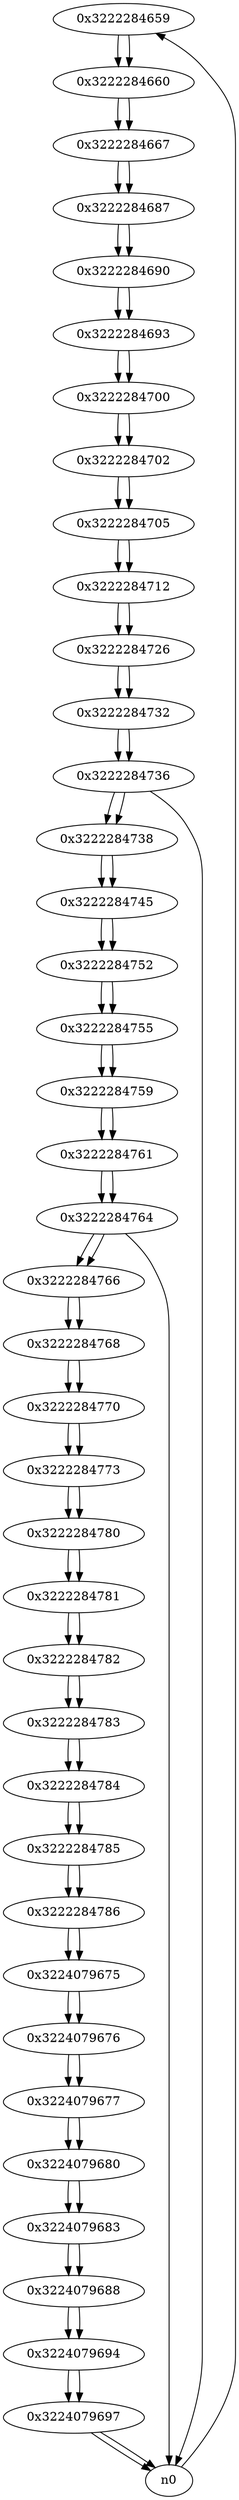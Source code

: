 digraph G{
/* nodes */
  n1 [label="0x3222284659"]
  n2 [label="0x3222284660"]
  n3 [label="0x3222284667"]
  n4 [label="0x3222284687"]
  n5 [label="0x3222284690"]
  n6 [label="0x3222284693"]
  n7 [label="0x3222284700"]
  n8 [label="0x3222284702"]
  n9 [label="0x3222284705"]
  n10 [label="0x3222284712"]
  n11 [label="0x3222284726"]
  n12 [label="0x3222284732"]
  n13 [label="0x3222284736"]
  n14 [label="0x3222284738"]
  n15 [label="0x3222284745"]
  n16 [label="0x3222284752"]
  n17 [label="0x3222284755"]
  n18 [label="0x3222284759"]
  n19 [label="0x3222284761"]
  n20 [label="0x3222284764"]
  n21 [label="0x3222284766"]
  n22 [label="0x3222284768"]
  n23 [label="0x3222284770"]
  n24 [label="0x3222284773"]
  n25 [label="0x3222284780"]
  n26 [label="0x3222284781"]
  n27 [label="0x3222284782"]
  n28 [label="0x3222284783"]
  n29 [label="0x3222284784"]
  n30 [label="0x3222284785"]
  n31 [label="0x3222284786"]
  n32 [label="0x3224079675"]
  n33 [label="0x3224079676"]
  n34 [label="0x3224079677"]
  n35 [label="0x3224079680"]
  n36 [label="0x3224079683"]
  n37 [label="0x3224079688"]
  n38 [label="0x3224079694"]
  n39 [label="0x3224079697"]
/* edges */
n1 -> n2;
n0 -> n1;
n2 -> n3;
n1 -> n2;
n3 -> n4;
n2 -> n3;
n4 -> n5;
n3 -> n4;
n5 -> n6;
n4 -> n5;
n6 -> n7;
n5 -> n6;
n7 -> n8;
n6 -> n7;
n8 -> n9;
n7 -> n8;
n9 -> n10;
n8 -> n9;
n10 -> n11;
n9 -> n10;
n11 -> n12;
n10 -> n11;
n12 -> n13;
n11 -> n12;
n13 -> n14;
n13 -> n0;
n12 -> n13;
n14 -> n15;
n13 -> n14;
n15 -> n16;
n14 -> n15;
n16 -> n17;
n15 -> n16;
n17 -> n18;
n16 -> n17;
n18 -> n19;
n17 -> n18;
n19 -> n20;
n18 -> n19;
n20 -> n21;
n20 -> n0;
n19 -> n20;
n21 -> n22;
n20 -> n21;
n22 -> n23;
n21 -> n22;
n23 -> n24;
n22 -> n23;
n24 -> n25;
n23 -> n24;
n25 -> n26;
n24 -> n25;
n26 -> n27;
n25 -> n26;
n27 -> n28;
n26 -> n27;
n28 -> n29;
n27 -> n28;
n29 -> n30;
n28 -> n29;
n30 -> n31;
n29 -> n30;
n31 -> n32;
n30 -> n31;
n32 -> n33;
n31 -> n32;
n33 -> n34;
n32 -> n33;
n34 -> n35;
n33 -> n34;
n35 -> n36;
n34 -> n35;
n36 -> n37;
n35 -> n36;
n37 -> n38;
n36 -> n37;
n38 -> n39;
n37 -> n38;
n39 -> n0;
n39 -> n0;
n38 -> n39;
}
